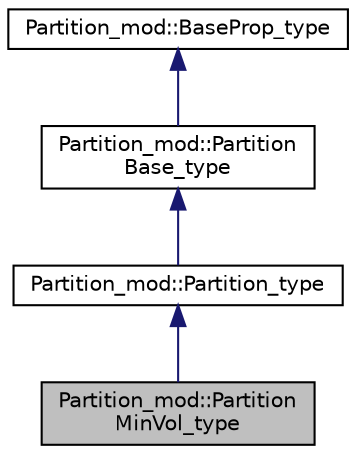 digraph "Partition_mod::PartitionMinVol_type"
{
 // LATEX_PDF_SIZE
  edge [fontname="Helvetica",fontsize="10",labelfontname="Helvetica",labelfontsize="10"];
  node [fontname="Helvetica",fontsize="10",shape=record];
  Node1 [label="Partition_mod::Partition\lMinVol_type",height=0.2,width=0.4,color="black", fillcolor="grey75", style="filled", fontcolor="black",tooltip="The PartitionMinVol_type class."];
  Node2 -> Node1 [dir="back",color="midnightblue",fontsize="10",style="solid",fontname="Helvetica"];
  Node2 [label="Partition_mod::Partition_type",height=0.2,width=0.4,color="black", fillcolor="white", style="filled",URL="$structPartition__mod_1_1Partition__type.html",tooltip="The Partition_type abstract class for Partition derived types. Partitions an input array Point(nd,..."];
  Node3 -> Node2 [dir="back",color="midnightblue",fontsize="10",style="solid",fontname="Helvetica"];
  Node3 [label="Partition_mod::Partition\lBase_type",height=0.2,width=0.4,color="black", fillcolor="white", style="filled",URL="$structPartition__mod_1_1PartitionBase__type.html",tooltip="The class for generating objects that hold the final output partition properties."];
  Node4 -> Node3 [dir="back",color="midnightblue",fontsize="10",style="solid",fontname="Helvetica"];
  Node4 [label="Partition_mod::BaseProp_type",height=0.2,width=0.4,color="black", fillcolor="white", style="filled",URL="$structPartition__mod_1_1BaseProp__type.html",tooltip="Abstract class containing the basic properties of partitions that are common between the exploration ..."];
}
